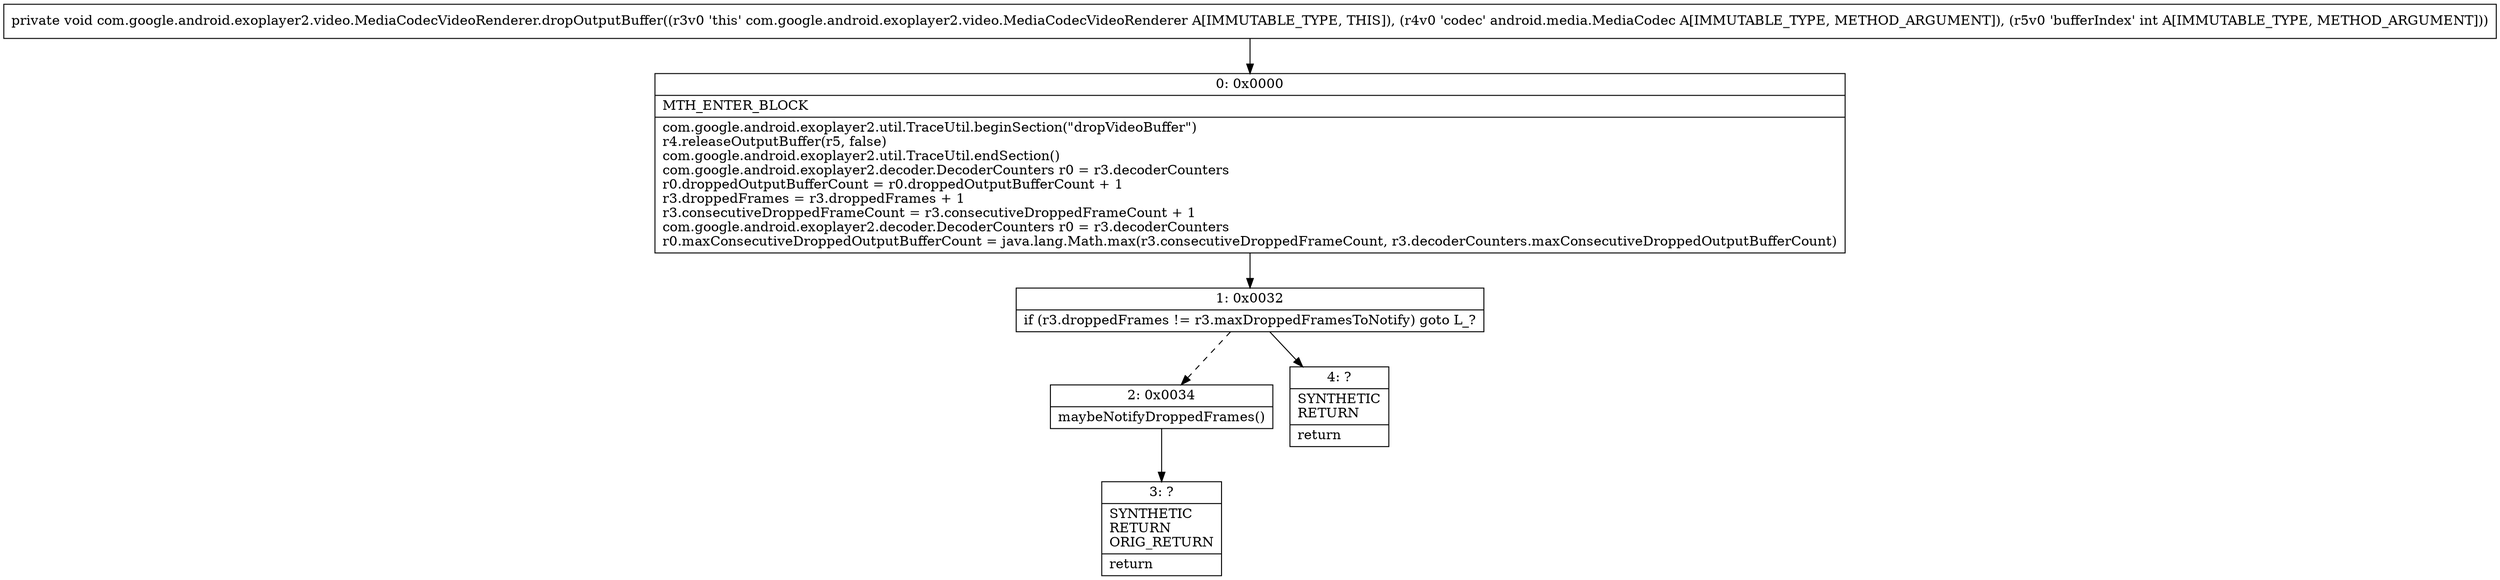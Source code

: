 digraph "CFG forcom.google.android.exoplayer2.video.MediaCodecVideoRenderer.dropOutputBuffer(Landroid\/media\/MediaCodec;I)V" {
Node_0 [shape=record,label="{0\:\ 0x0000|MTH_ENTER_BLOCK\l|com.google.android.exoplayer2.util.TraceUtil.beginSection(\"dropVideoBuffer\")\lr4.releaseOutputBuffer(r5, false)\lcom.google.android.exoplayer2.util.TraceUtil.endSection()\lcom.google.android.exoplayer2.decoder.DecoderCounters r0 = r3.decoderCounters\lr0.droppedOutputBufferCount = r0.droppedOutputBufferCount + 1\lr3.droppedFrames = r3.droppedFrames + 1\lr3.consecutiveDroppedFrameCount = r3.consecutiveDroppedFrameCount + 1\lcom.google.android.exoplayer2.decoder.DecoderCounters r0 = r3.decoderCounters\lr0.maxConsecutiveDroppedOutputBufferCount = java.lang.Math.max(r3.consecutiveDroppedFrameCount, r3.decoderCounters.maxConsecutiveDroppedOutputBufferCount)\l}"];
Node_1 [shape=record,label="{1\:\ 0x0032|if (r3.droppedFrames != r3.maxDroppedFramesToNotify) goto L_?\l}"];
Node_2 [shape=record,label="{2\:\ 0x0034|maybeNotifyDroppedFrames()\l}"];
Node_3 [shape=record,label="{3\:\ ?|SYNTHETIC\lRETURN\lORIG_RETURN\l|return\l}"];
Node_4 [shape=record,label="{4\:\ ?|SYNTHETIC\lRETURN\l|return\l}"];
MethodNode[shape=record,label="{private void com.google.android.exoplayer2.video.MediaCodecVideoRenderer.dropOutputBuffer((r3v0 'this' com.google.android.exoplayer2.video.MediaCodecVideoRenderer A[IMMUTABLE_TYPE, THIS]), (r4v0 'codec' android.media.MediaCodec A[IMMUTABLE_TYPE, METHOD_ARGUMENT]), (r5v0 'bufferIndex' int A[IMMUTABLE_TYPE, METHOD_ARGUMENT])) }"];
MethodNode -> Node_0;
Node_0 -> Node_1;
Node_1 -> Node_2[style=dashed];
Node_1 -> Node_4;
Node_2 -> Node_3;
}

